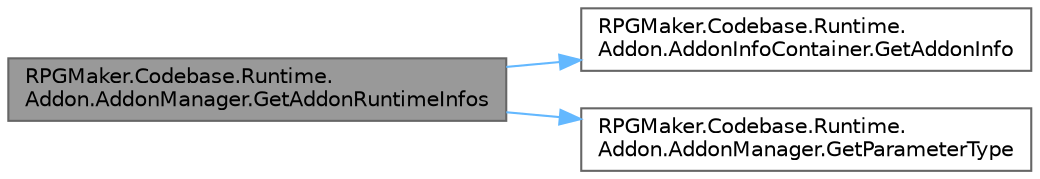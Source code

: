 digraph "RPGMaker.Codebase.Runtime.Addon.AddonManager.GetAddonRuntimeInfos"
{
 // LATEX_PDF_SIZE
  bgcolor="transparent";
  edge [fontname=Helvetica,fontsize=10,labelfontname=Helvetica,labelfontsize=10];
  node [fontname=Helvetica,fontsize=10,shape=box,height=0.2,width=0.4];
  rankdir="LR";
  Node1 [id="Node000001",label="RPGMaker.Codebase.Runtime.\lAddon.AddonManager.GetAddonRuntimeInfos",height=0.2,width=0.4,color="gray40", fillcolor="grey60", style="filled", fontcolor="black",tooltip="😁 アドオン実行時情報取得"];
  Node1 -> Node2 [id="edge1_Node000001_Node000002",color="steelblue1",style="solid",tooltip=" "];
  Node2 [id="Node000002",label="RPGMaker.Codebase.Runtime.\lAddon.AddonInfoContainer.GetAddonInfo",height=0.2,width=0.4,color="grey40", fillcolor="white", style="filled",URL="$d5/d44/class_r_p_g_maker_1_1_codebase_1_1_runtime_1_1_addon_1_1_addon_info_container.html#ab6bf58bd8b61ebb09bac4e8b3895d523",tooltip="😁 リストの要素は name を持っていて、その name で当てに行って要素を取る。 要素は、自身の名前、アドオンの情報についての辞書、任意についての辞書の３つを持つもの"];
  Node1 -> Node3 [id="edge2_Node000001_Node000003",color="steelblue1",style="solid",tooltip=" "];
  Node3 [id="Node000003",label="RPGMaker.Codebase.Runtime.\lAddon.AddonManager.GetParameterType",height=0.2,width=0.4,color="grey40", fillcolor="white", style="filled",URL="$d4/df3/class_r_p_g_maker_1_1_codebase_1_1_runtime_1_1_addon_1_1_addon_manager.html#a344e577c1c56bca294719e3a926f2f54",tooltip="引数タイプ取得"];
}
